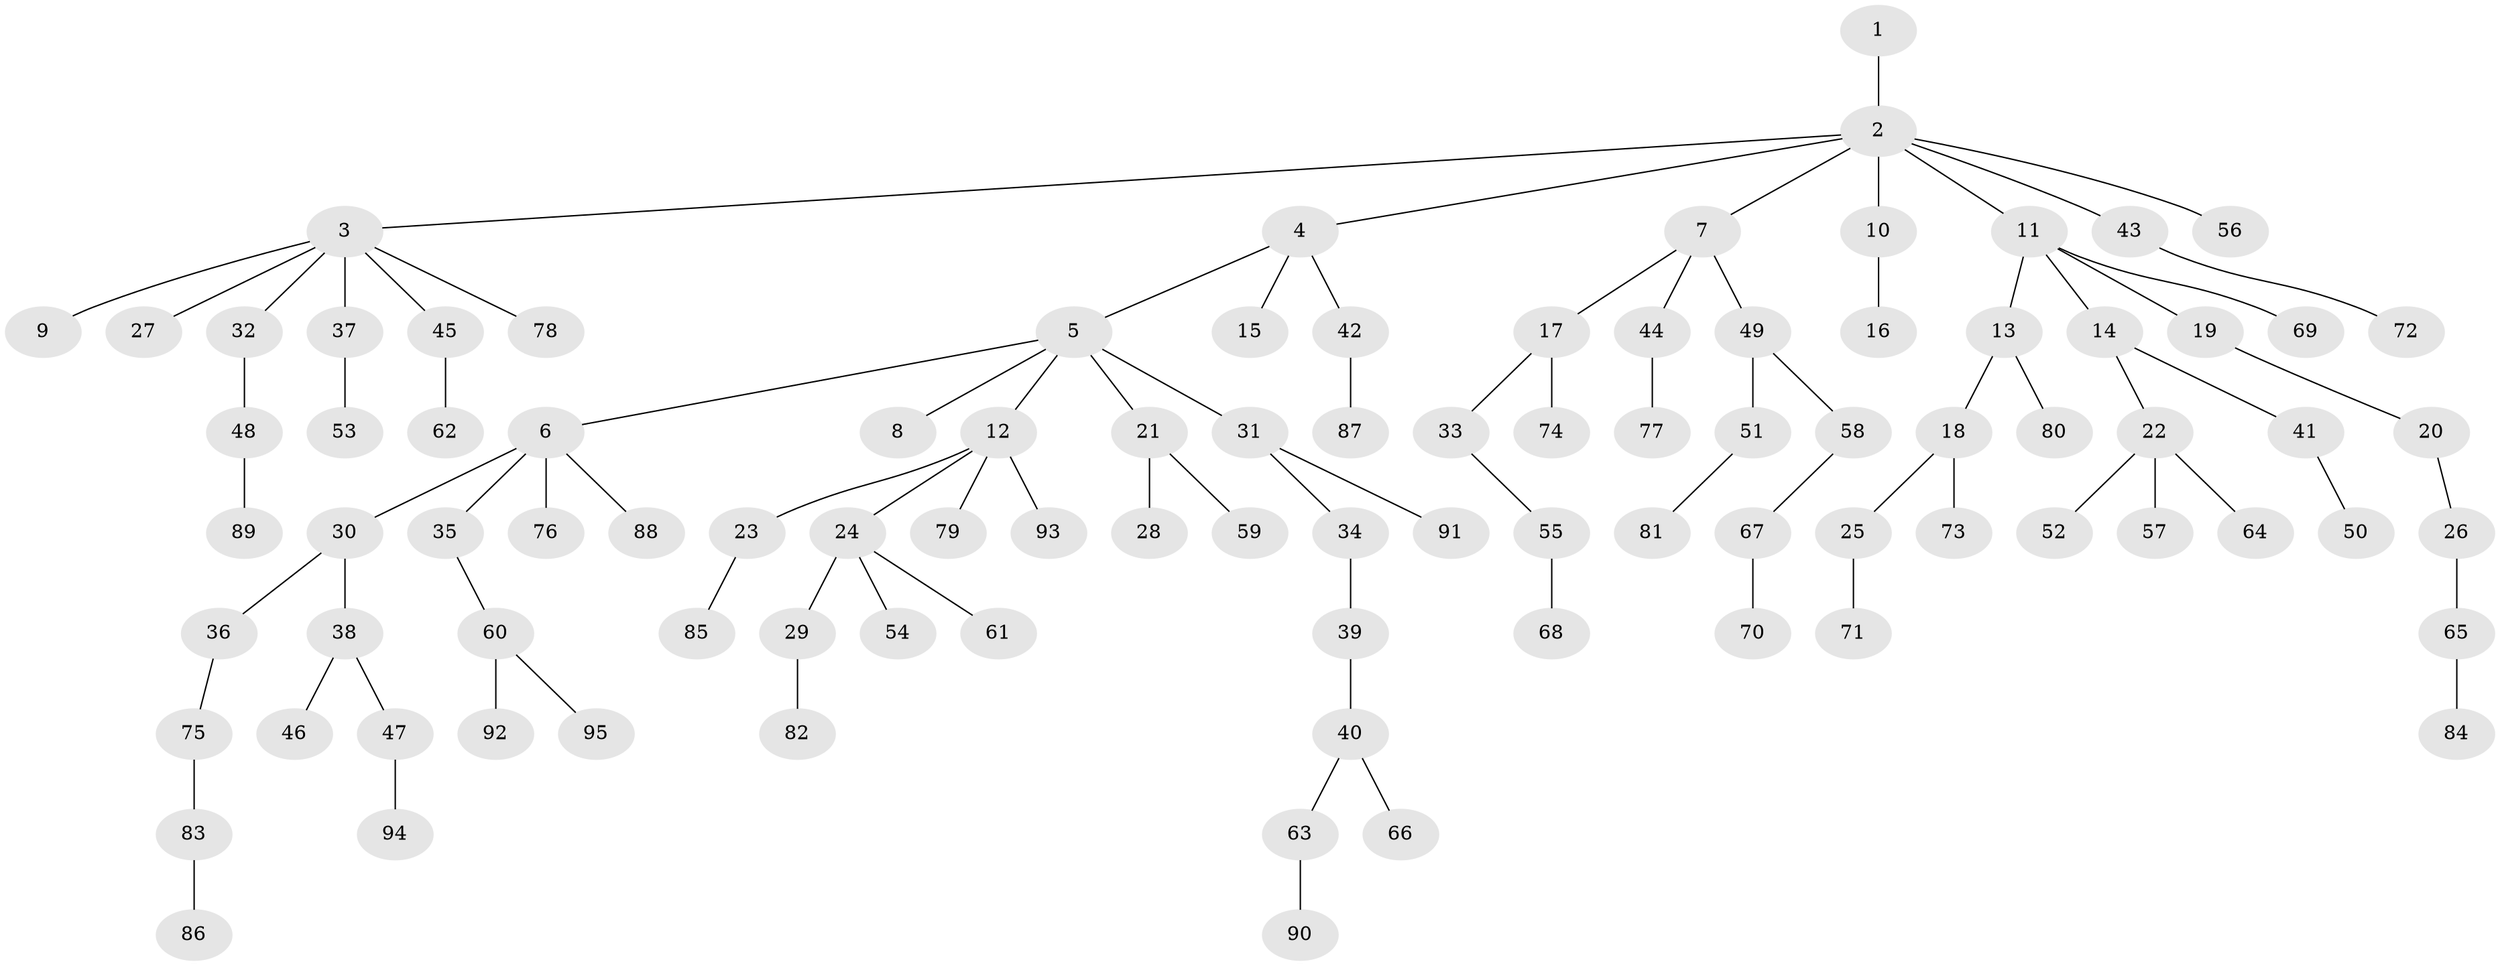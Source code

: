 // coarse degree distribution, {1: 0.5454545454545454, 13: 0.015151515151515152, 3: 0.10606060606060606, 9: 0.015151515151515152, 5: 0.015151515151515152, 4: 0.045454545454545456, 2: 0.25757575757575757}
// Generated by graph-tools (version 1.1) at 2025/52/02/27/25 19:52:11]
// undirected, 95 vertices, 94 edges
graph export_dot {
graph [start="1"]
  node [color=gray90,style=filled];
  1;
  2;
  3;
  4;
  5;
  6;
  7;
  8;
  9;
  10;
  11;
  12;
  13;
  14;
  15;
  16;
  17;
  18;
  19;
  20;
  21;
  22;
  23;
  24;
  25;
  26;
  27;
  28;
  29;
  30;
  31;
  32;
  33;
  34;
  35;
  36;
  37;
  38;
  39;
  40;
  41;
  42;
  43;
  44;
  45;
  46;
  47;
  48;
  49;
  50;
  51;
  52;
  53;
  54;
  55;
  56;
  57;
  58;
  59;
  60;
  61;
  62;
  63;
  64;
  65;
  66;
  67;
  68;
  69;
  70;
  71;
  72;
  73;
  74;
  75;
  76;
  77;
  78;
  79;
  80;
  81;
  82;
  83;
  84;
  85;
  86;
  87;
  88;
  89;
  90;
  91;
  92;
  93;
  94;
  95;
  1 -- 2;
  2 -- 3;
  2 -- 4;
  2 -- 7;
  2 -- 10;
  2 -- 11;
  2 -- 43;
  2 -- 56;
  3 -- 9;
  3 -- 27;
  3 -- 32;
  3 -- 37;
  3 -- 45;
  3 -- 78;
  4 -- 5;
  4 -- 15;
  4 -- 42;
  5 -- 6;
  5 -- 8;
  5 -- 12;
  5 -- 21;
  5 -- 31;
  6 -- 30;
  6 -- 35;
  6 -- 76;
  6 -- 88;
  7 -- 17;
  7 -- 44;
  7 -- 49;
  10 -- 16;
  11 -- 13;
  11 -- 14;
  11 -- 19;
  11 -- 69;
  12 -- 23;
  12 -- 24;
  12 -- 79;
  12 -- 93;
  13 -- 18;
  13 -- 80;
  14 -- 22;
  14 -- 41;
  17 -- 33;
  17 -- 74;
  18 -- 25;
  18 -- 73;
  19 -- 20;
  20 -- 26;
  21 -- 28;
  21 -- 59;
  22 -- 52;
  22 -- 57;
  22 -- 64;
  23 -- 85;
  24 -- 29;
  24 -- 54;
  24 -- 61;
  25 -- 71;
  26 -- 65;
  29 -- 82;
  30 -- 36;
  30 -- 38;
  31 -- 34;
  31 -- 91;
  32 -- 48;
  33 -- 55;
  34 -- 39;
  35 -- 60;
  36 -- 75;
  37 -- 53;
  38 -- 46;
  38 -- 47;
  39 -- 40;
  40 -- 63;
  40 -- 66;
  41 -- 50;
  42 -- 87;
  43 -- 72;
  44 -- 77;
  45 -- 62;
  47 -- 94;
  48 -- 89;
  49 -- 51;
  49 -- 58;
  51 -- 81;
  55 -- 68;
  58 -- 67;
  60 -- 92;
  60 -- 95;
  63 -- 90;
  65 -- 84;
  67 -- 70;
  75 -- 83;
  83 -- 86;
}
